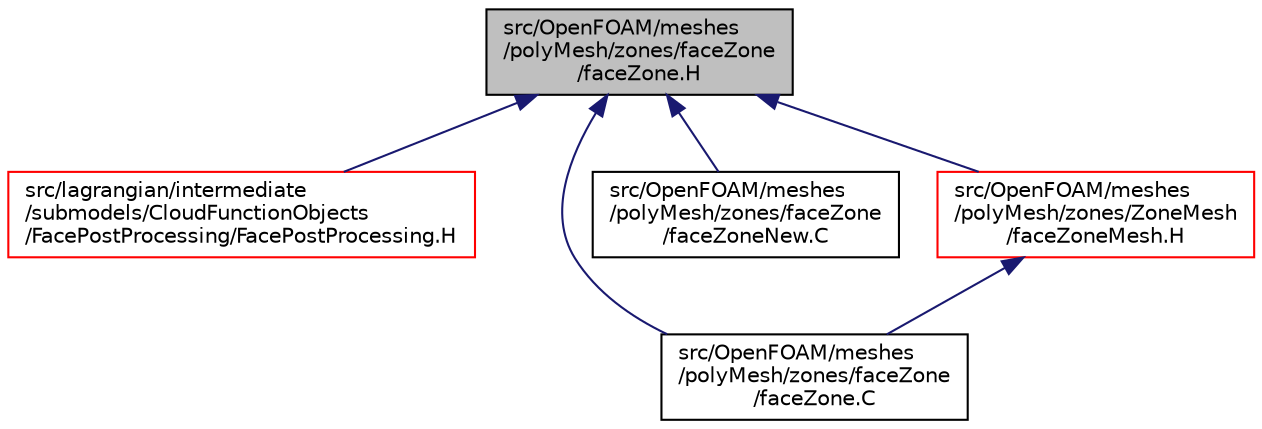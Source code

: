 digraph "src/OpenFOAM/meshes/polyMesh/zones/faceZone/faceZone.H"
{
  bgcolor="transparent";
  edge [fontname="Helvetica",fontsize="10",labelfontname="Helvetica",labelfontsize="10"];
  node [fontname="Helvetica",fontsize="10",shape=record];
  Node1 [label="src/OpenFOAM/meshes\l/polyMesh/zones/faceZone\l/faceZone.H",height=0.2,width=0.4,color="black", fillcolor="grey75", style="filled", fontcolor="black"];
  Node1 -> Node2 [dir="back",color="midnightblue",fontsize="10",style="solid",fontname="Helvetica"];
  Node2 [label="src/lagrangian/intermediate\l/submodels/CloudFunctionObjects\l/FacePostProcessing/FacePostProcessing.H",height=0.2,width=0.4,color="red",URL="$a06589.html"];
  Node1 -> Node3 [dir="back",color="midnightblue",fontsize="10",style="solid",fontname="Helvetica"];
  Node3 [label="src/OpenFOAM/meshes\l/polyMesh/zones/faceZone\l/faceZone.C",height=0.2,width=0.4,color="black",URL="$a08683.html"];
  Node1 -> Node4 [dir="back",color="midnightblue",fontsize="10",style="solid",fontname="Helvetica"];
  Node4 [label="src/OpenFOAM/meshes\l/polyMesh/zones/faceZone\l/faceZoneNew.C",height=0.2,width=0.4,color="black",URL="$a08685.html"];
  Node1 -> Node5 [dir="back",color="midnightblue",fontsize="10",style="solid",fontname="Helvetica"];
  Node5 [label="src/OpenFOAM/meshes\l/polyMesh/zones/ZoneMesh\l/faceZoneMesh.H",height=0.2,width=0.4,color="red",URL="$a08696.html",tooltip="Foam::faceZoneMesh. "];
  Node5 -> Node3 [dir="back",color="midnightblue",fontsize="10",style="solid",fontname="Helvetica"];
}
